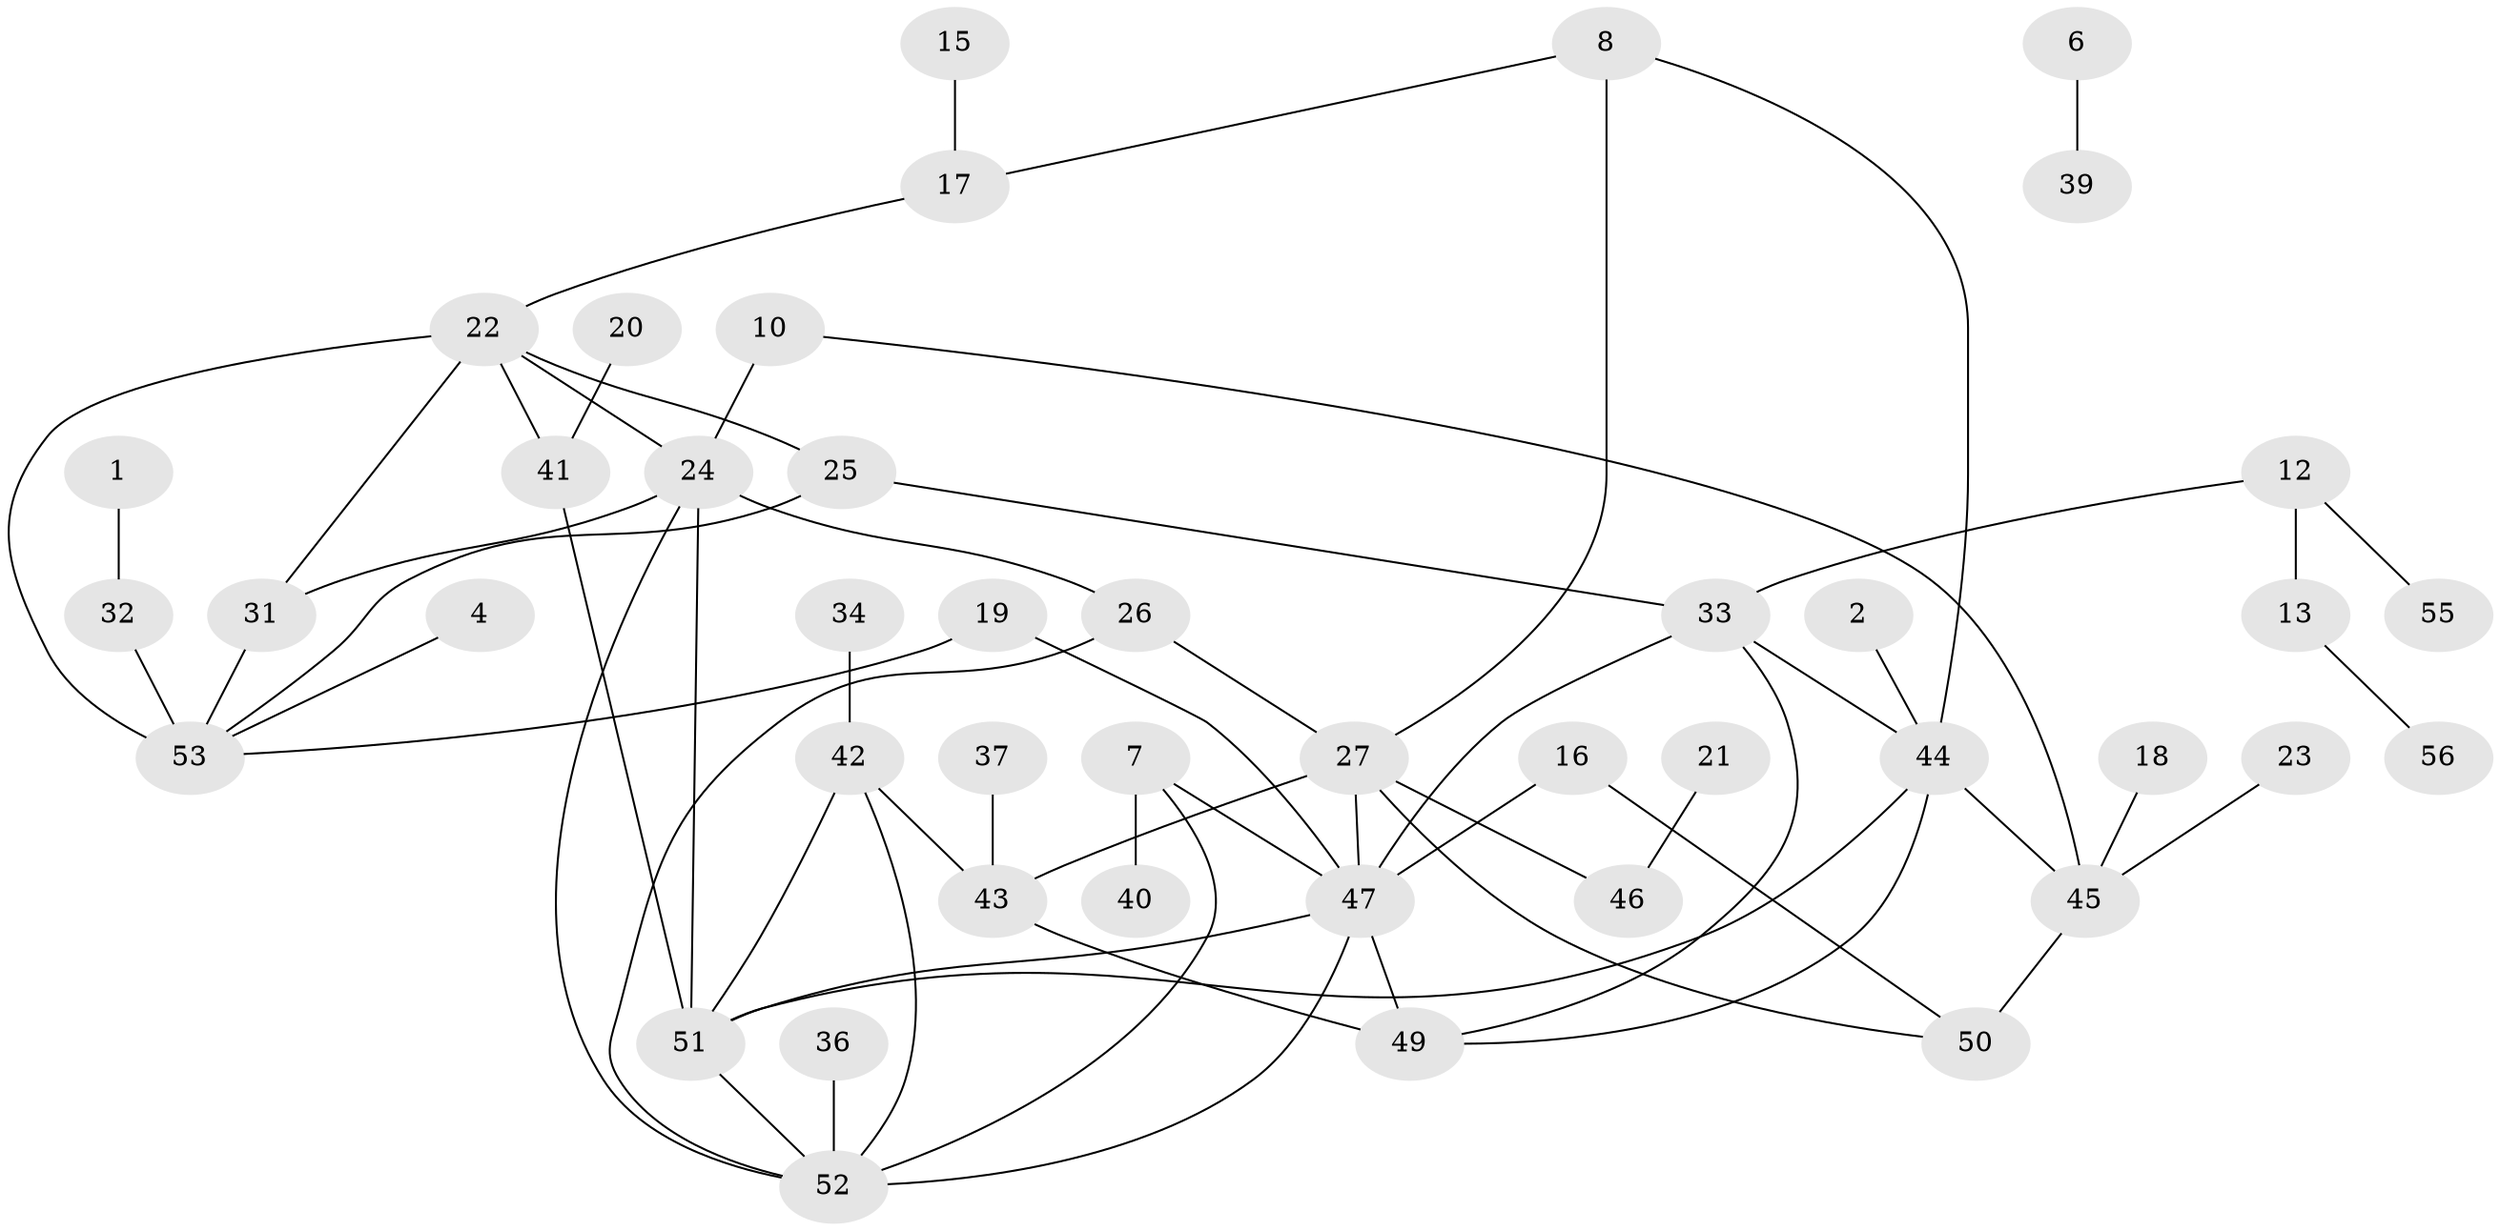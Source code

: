 // original degree distribution, {4: 0.09821428571428571, 1: 0.25, 2: 0.26785714285714285, 3: 0.19642857142857142, 0: 0.09821428571428571, 6: 0.03571428571428571, 5: 0.044642857142857144, 7: 0.008928571428571428}
// Generated by graph-tools (version 1.1) at 2025/00/03/09/25 03:00:49]
// undirected, 44 vertices, 64 edges
graph export_dot {
graph [start="1"]
  node [color=gray90,style=filled];
  1;
  2;
  4;
  6;
  7;
  8;
  10;
  12;
  13;
  15;
  16;
  17;
  18;
  19;
  20;
  21;
  22;
  23;
  24;
  25;
  26;
  27;
  31;
  32;
  33;
  34;
  36;
  37;
  39;
  40;
  41;
  42;
  43;
  44;
  45;
  46;
  47;
  49;
  50;
  51;
  52;
  53;
  55;
  56;
  1 -- 32 [weight=1.0];
  2 -- 44 [weight=1.0];
  4 -- 53 [weight=1.0];
  6 -- 39 [weight=1.0];
  7 -- 40 [weight=1.0];
  7 -- 47 [weight=1.0];
  7 -- 52 [weight=1.0];
  8 -- 17 [weight=1.0];
  8 -- 27 [weight=1.0];
  8 -- 44 [weight=1.0];
  10 -- 24 [weight=1.0];
  10 -- 45 [weight=1.0];
  12 -- 13 [weight=1.0];
  12 -- 33 [weight=1.0];
  12 -- 55 [weight=1.0];
  13 -- 56 [weight=1.0];
  15 -- 17 [weight=1.0];
  16 -- 47 [weight=1.0];
  16 -- 50 [weight=1.0];
  17 -- 22 [weight=1.0];
  18 -- 45 [weight=1.0];
  19 -- 47 [weight=1.0];
  19 -- 53 [weight=1.0];
  20 -- 41 [weight=1.0];
  21 -- 46 [weight=1.0];
  22 -- 24 [weight=1.0];
  22 -- 25 [weight=1.0];
  22 -- 31 [weight=1.0];
  22 -- 41 [weight=1.0];
  22 -- 53 [weight=2.0];
  23 -- 45 [weight=1.0];
  24 -- 26 [weight=1.0];
  24 -- 31 [weight=1.0];
  24 -- 51 [weight=1.0];
  24 -- 52 [weight=1.0];
  25 -- 33 [weight=1.0];
  25 -- 53 [weight=1.0];
  26 -- 27 [weight=1.0];
  26 -- 52 [weight=1.0];
  27 -- 43 [weight=1.0];
  27 -- 46 [weight=1.0];
  27 -- 47 [weight=1.0];
  27 -- 50 [weight=1.0];
  31 -- 53 [weight=1.0];
  32 -- 53 [weight=2.0];
  33 -- 44 [weight=1.0];
  33 -- 47 [weight=1.0];
  33 -- 49 [weight=1.0];
  34 -- 42 [weight=1.0];
  36 -- 52 [weight=1.0];
  37 -- 43 [weight=1.0];
  41 -- 51 [weight=1.0];
  42 -- 43 [weight=1.0];
  42 -- 51 [weight=1.0];
  42 -- 52 [weight=1.0];
  43 -- 49 [weight=2.0];
  44 -- 45 [weight=1.0];
  44 -- 49 [weight=1.0];
  44 -- 51 [weight=1.0];
  45 -- 50 [weight=1.0];
  47 -- 49 [weight=3.0];
  47 -- 51 [weight=1.0];
  47 -- 52 [weight=1.0];
  51 -- 52 [weight=1.0];
}
